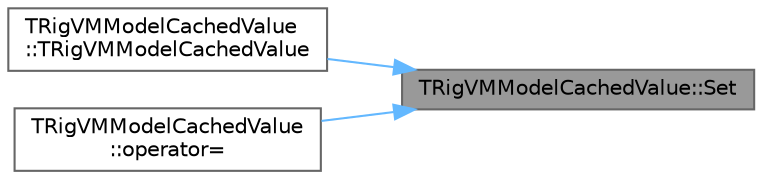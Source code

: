 digraph "TRigVMModelCachedValue::Set"
{
 // INTERACTIVE_SVG=YES
 // LATEX_PDF_SIZE
  bgcolor="transparent";
  edge [fontname=Helvetica,fontsize=10,labelfontname=Helvetica,labelfontsize=10];
  node [fontname=Helvetica,fontsize=10,shape=box,height=0.2,width=0.4];
  rankdir="RL";
  Node1 [id="Node000001",label="TRigVMModelCachedValue::Set",height=0.2,width=0.4,color="gray40", fillcolor="grey60", style="filled", fontcolor="black",tooltip=" "];
  Node1 -> Node2 [id="edge1_Node000001_Node000002",dir="back",color="steelblue1",style="solid",tooltip=" "];
  Node2 [id="Node000002",label="TRigVMModelCachedValue\l::TRigVMModelCachedValue",height=0.2,width=0.4,color="grey40", fillcolor="white", style="filled",URL="$db/d03/classTRigVMModelCachedValue.html#a5bd880fb1318d25f21af1d237c0a3af0",tooltip=" "];
  Node1 -> Node3 [id="edge2_Node000001_Node000003",dir="back",color="steelblue1",style="solid",tooltip=" "];
  Node3 [id="Node000003",label="TRigVMModelCachedValue\l::operator=",height=0.2,width=0.4,color="grey40", fillcolor="white", style="filled",URL="$db/d03/classTRigVMModelCachedValue.html#ad3d82e9915b99e75f9d3ce6ec22a0a03",tooltip=" "];
}
